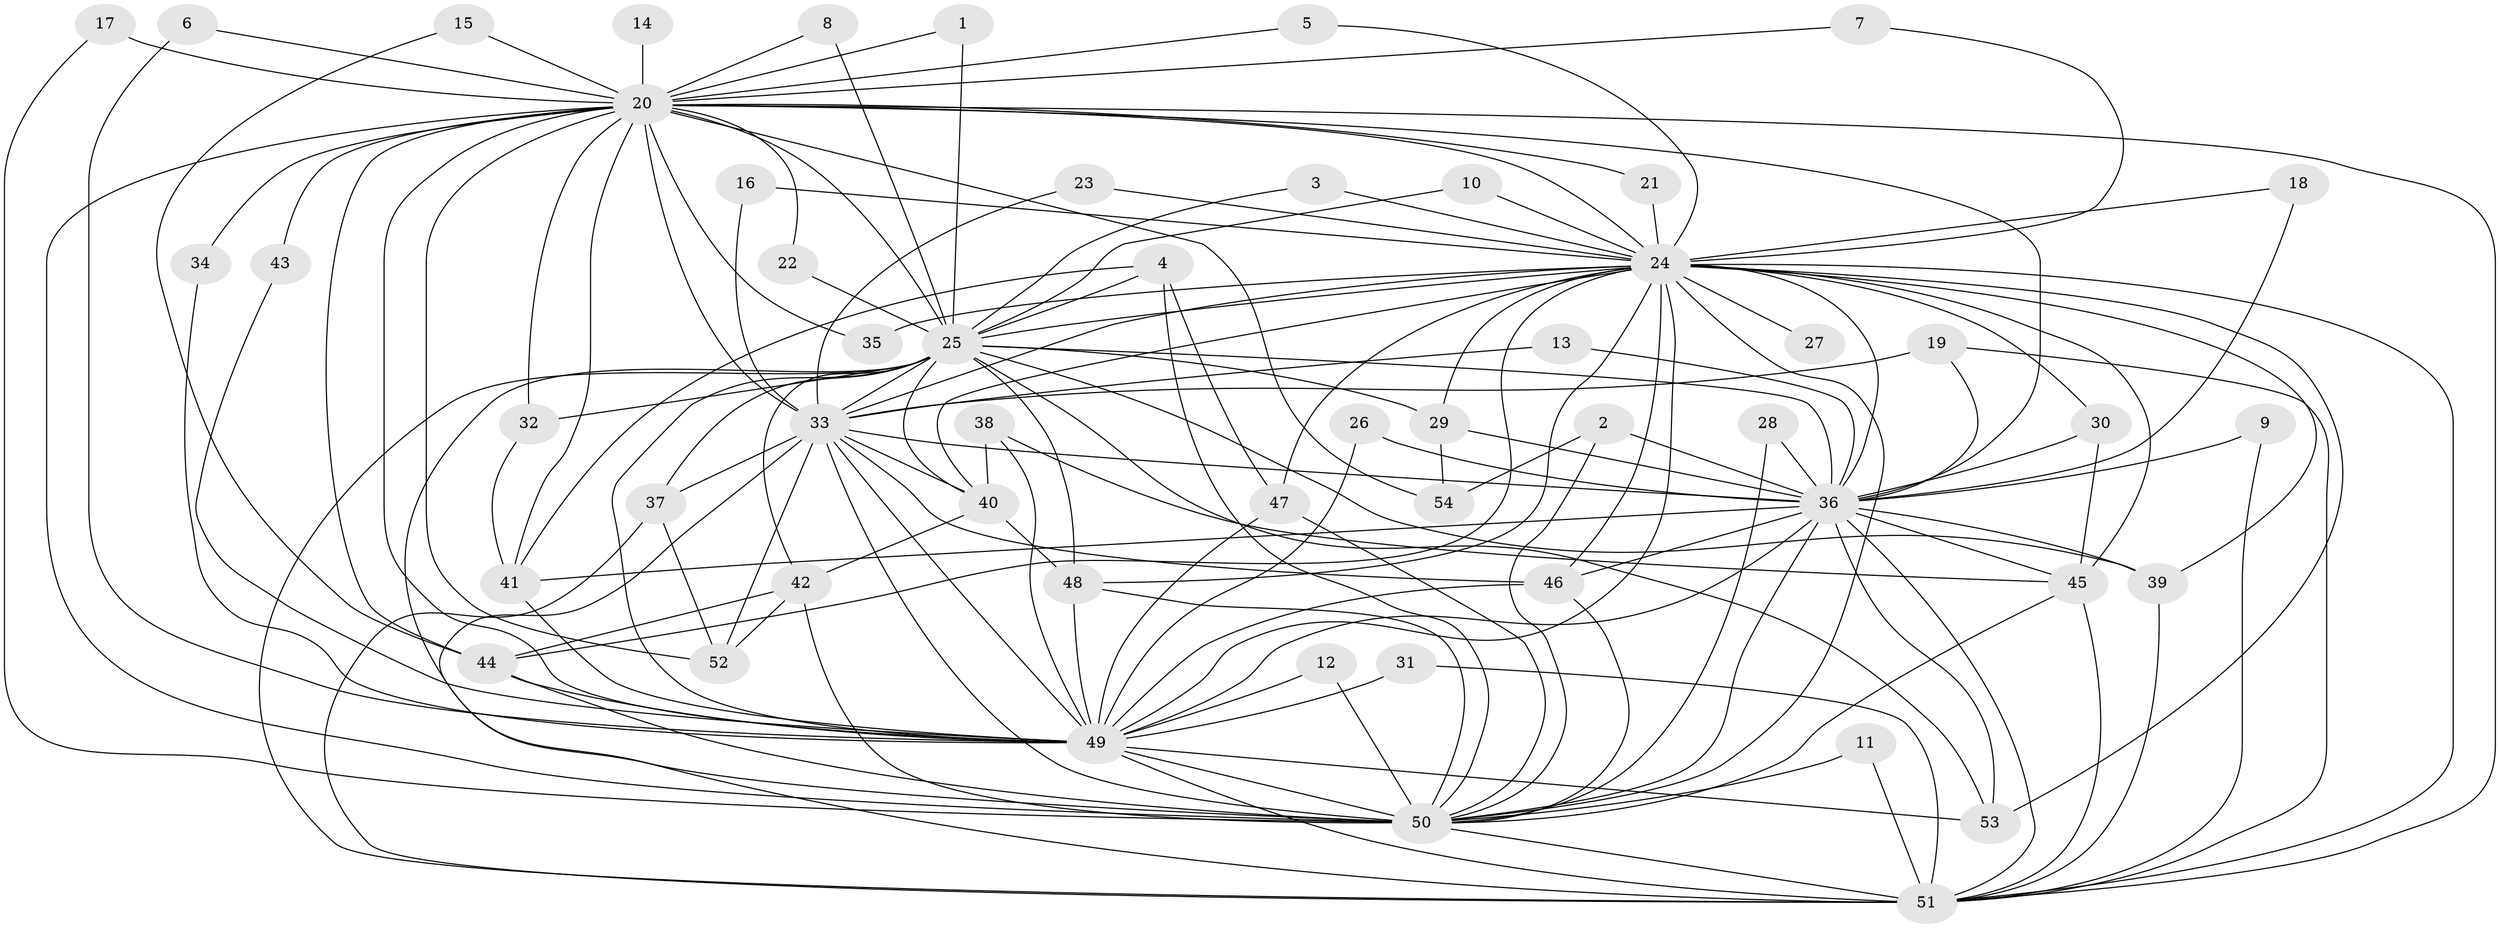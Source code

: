 // original degree distribution, {23: 0.009345794392523364, 20: 0.009345794392523364, 15: 0.018691588785046728, 16: 0.009345794392523364, 31: 0.009345794392523364, 28: 0.009345794392523364, 25: 0.009345794392523364, 26: 0.009345794392523364, 18: 0.009345794392523364, 3: 0.19626168224299065, 2: 0.5514018691588785, 4: 0.09345794392523364, 6: 0.028037383177570093, 5: 0.028037383177570093, 7: 0.009345794392523364}
// Generated by graph-tools (version 1.1) at 2025/49/03/09/25 03:49:31]
// undirected, 54 vertices, 148 edges
graph export_dot {
graph [start="1"]
  node [color=gray90,style=filled];
  1;
  2;
  3;
  4;
  5;
  6;
  7;
  8;
  9;
  10;
  11;
  12;
  13;
  14;
  15;
  16;
  17;
  18;
  19;
  20;
  21;
  22;
  23;
  24;
  25;
  26;
  27;
  28;
  29;
  30;
  31;
  32;
  33;
  34;
  35;
  36;
  37;
  38;
  39;
  40;
  41;
  42;
  43;
  44;
  45;
  46;
  47;
  48;
  49;
  50;
  51;
  52;
  53;
  54;
  1 -- 20 [weight=1.0];
  1 -- 25 [weight=1.0];
  2 -- 36 [weight=1.0];
  2 -- 50 [weight=1.0];
  2 -- 54 [weight=1.0];
  3 -- 24 [weight=1.0];
  3 -- 25 [weight=1.0];
  4 -- 25 [weight=1.0];
  4 -- 41 [weight=1.0];
  4 -- 47 [weight=1.0];
  4 -- 50 [weight=1.0];
  5 -- 20 [weight=1.0];
  5 -- 24 [weight=1.0];
  6 -- 20 [weight=1.0];
  6 -- 49 [weight=1.0];
  7 -- 20 [weight=1.0];
  7 -- 24 [weight=1.0];
  8 -- 20 [weight=1.0];
  8 -- 25 [weight=1.0];
  9 -- 36 [weight=1.0];
  9 -- 51 [weight=1.0];
  10 -- 24 [weight=1.0];
  10 -- 25 [weight=1.0];
  11 -- 50 [weight=1.0];
  11 -- 51 [weight=1.0];
  12 -- 49 [weight=1.0];
  12 -- 50 [weight=1.0];
  13 -- 33 [weight=1.0];
  13 -- 36 [weight=1.0];
  14 -- 20 [weight=1.0];
  15 -- 20 [weight=1.0];
  15 -- 44 [weight=1.0];
  16 -- 24 [weight=1.0];
  16 -- 33 [weight=1.0];
  17 -- 20 [weight=1.0];
  17 -- 50 [weight=1.0];
  18 -- 24 [weight=1.0];
  18 -- 36 [weight=1.0];
  19 -- 33 [weight=1.0];
  19 -- 36 [weight=1.0];
  19 -- 51 [weight=1.0];
  20 -- 21 [weight=1.0];
  20 -- 22 [weight=1.0];
  20 -- 24 [weight=2.0];
  20 -- 25 [weight=1.0];
  20 -- 32 [weight=1.0];
  20 -- 33 [weight=2.0];
  20 -- 34 [weight=1.0];
  20 -- 35 [weight=1.0];
  20 -- 36 [weight=2.0];
  20 -- 41 [weight=1.0];
  20 -- 43 [weight=1.0];
  20 -- 44 [weight=1.0];
  20 -- 49 [weight=2.0];
  20 -- 50 [weight=2.0];
  20 -- 51 [weight=1.0];
  20 -- 52 [weight=1.0];
  20 -- 54 [weight=1.0];
  21 -- 24 [weight=1.0];
  22 -- 25 [weight=1.0];
  23 -- 24 [weight=1.0];
  23 -- 33 [weight=1.0];
  24 -- 25 [weight=1.0];
  24 -- 27 [weight=1.0];
  24 -- 29 [weight=1.0];
  24 -- 30 [weight=1.0];
  24 -- 33 [weight=2.0];
  24 -- 35 [weight=1.0];
  24 -- 36 [weight=2.0];
  24 -- 39 [weight=1.0];
  24 -- 40 [weight=1.0];
  24 -- 44 [weight=1.0];
  24 -- 45 [weight=2.0];
  24 -- 46 [weight=1.0];
  24 -- 47 [weight=1.0];
  24 -- 48 [weight=1.0];
  24 -- 49 [weight=2.0];
  24 -- 50 [weight=1.0];
  24 -- 51 [weight=1.0];
  24 -- 53 [weight=1.0];
  25 -- 29 [weight=1.0];
  25 -- 32 [weight=1.0];
  25 -- 33 [weight=2.0];
  25 -- 36 [weight=2.0];
  25 -- 37 [weight=2.0];
  25 -- 39 [weight=1.0];
  25 -- 40 [weight=2.0];
  25 -- 42 [weight=1.0];
  25 -- 48 [weight=1.0];
  25 -- 49 [weight=1.0];
  25 -- 50 [weight=1.0];
  25 -- 51 [weight=1.0];
  25 -- 53 [weight=1.0];
  26 -- 36 [weight=1.0];
  26 -- 49 [weight=1.0];
  28 -- 36 [weight=2.0];
  28 -- 50 [weight=1.0];
  29 -- 36 [weight=1.0];
  29 -- 54 [weight=1.0];
  30 -- 36 [weight=1.0];
  30 -- 45 [weight=1.0];
  31 -- 49 [weight=1.0];
  31 -- 51 [weight=1.0];
  32 -- 41 [weight=1.0];
  33 -- 36 [weight=4.0];
  33 -- 37 [weight=1.0];
  33 -- 40 [weight=1.0];
  33 -- 46 [weight=1.0];
  33 -- 49 [weight=2.0];
  33 -- 50 [weight=3.0];
  33 -- 51 [weight=2.0];
  33 -- 52 [weight=1.0];
  34 -- 49 [weight=1.0];
  36 -- 39 [weight=1.0];
  36 -- 41 [weight=2.0];
  36 -- 45 [weight=1.0];
  36 -- 46 [weight=1.0];
  36 -- 49 [weight=2.0];
  36 -- 50 [weight=2.0];
  36 -- 51 [weight=2.0];
  36 -- 53 [weight=1.0];
  37 -- 51 [weight=1.0];
  37 -- 52 [weight=1.0];
  38 -- 40 [weight=1.0];
  38 -- 45 [weight=1.0];
  38 -- 49 [weight=2.0];
  39 -- 51 [weight=1.0];
  40 -- 42 [weight=1.0];
  40 -- 48 [weight=1.0];
  41 -- 49 [weight=1.0];
  42 -- 44 [weight=1.0];
  42 -- 50 [weight=1.0];
  42 -- 52 [weight=1.0];
  43 -- 49 [weight=1.0];
  44 -- 49 [weight=1.0];
  44 -- 50 [weight=1.0];
  45 -- 50 [weight=1.0];
  45 -- 51 [weight=1.0];
  46 -- 49 [weight=1.0];
  46 -- 50 [weight=1.0];
  47 -- 49 [weight=1.0];
  47 -- 50 [weight=1.0];
  48 -- 49 [weight=1.0];
  48 -- 50 [weight=1.0];
  49 -- 50 [weight=2.0];
  49 -- 51 [weight=2.0];
  49 -- 53 [weight=1.0];
  50 -- 51 [weight=1.0];
}
